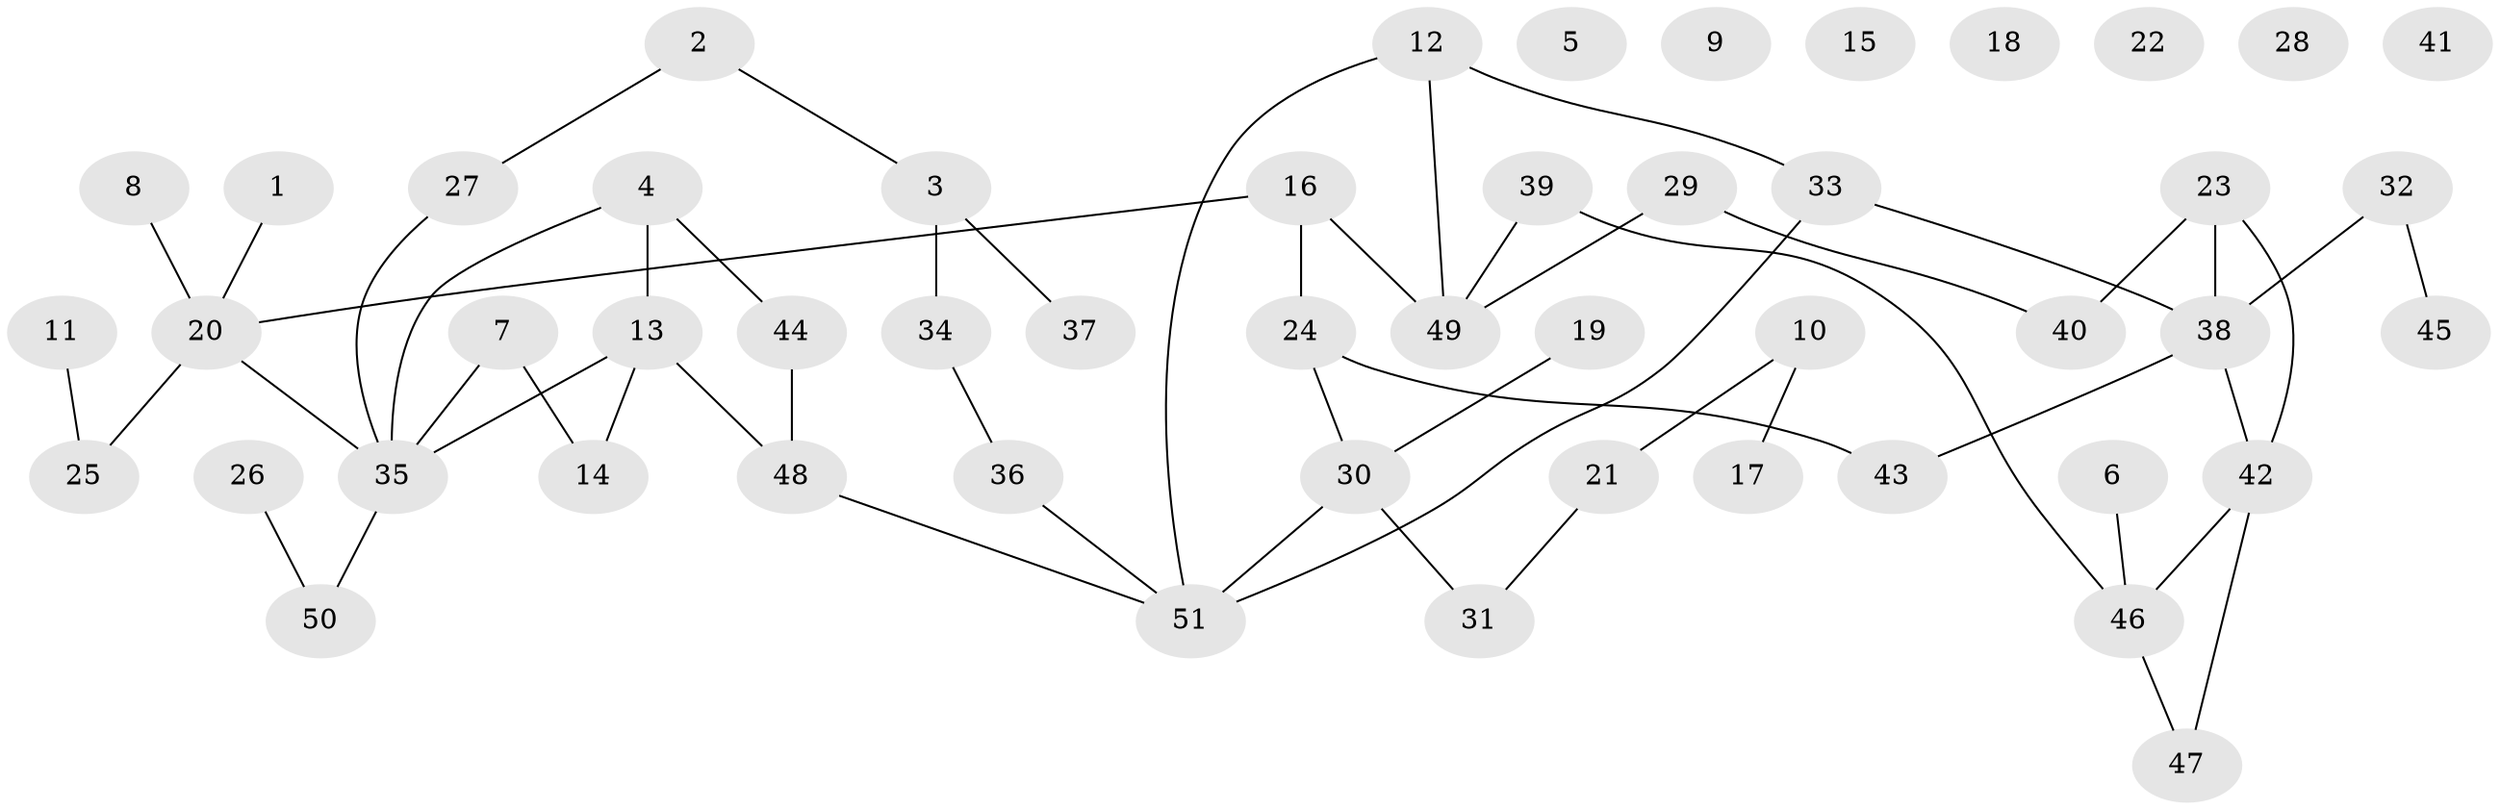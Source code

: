 // coarse degree distribution, {0: 0.28, 1: 0.16, 2: 0.28, 3: 0.12, 4: 0.12, 7: 0.04}
// Generated by graph-tools (version 1.1) at 2025/42/03/04/25 21:42:27]
// undirected, 51 vertices, 55 edges
graph export_dot {
graph [start="1"]
  node [color=gray90,style=filled];
  1;
  2;
  3;
  4;
  5;
  6;
  7;
  8;
  9;
  10;
  11;
  12;
  13;
  14;
  15;
  16;
  17;
  18;
  19;
  20;
  21;
  22;
  23;
  24;
  25;
  26;
  27;
  28;
  29;
  30;
  31;
  32;
  33;
  34;
  35;
  36;
  37;
  38;
  39;
  40;
  41;
  42;
  43;
  44;
  45;
  46;
  47;
  48;
  49;
  50;
  51;
  1 -- 20;
  2 -- 3;
  2 -- 27;
  3 -- 34;
  3 -- 37;
  4 -- 13;
  4 -- 35;
  4 -- 44;
  6 -- 46;
  7 -- 14;
  7 -- 35;
  8 -- 20;
  10 -- 17;
  10 -- 21;
  11 -- 25;
  12 -- 33;
  12 -- 49;
  12 -- 51;
  13 -- 14;
  13 -- 35;
  13 -- 48;
  16 -- 20;
  16 -- 24;
  16 -- 49;
  19 -- 30;
  20 -- 25;
  20 -- 35;
  21 -- 31;
  23 -- 38;
  23 -- 40;
  23 -- 42;
  24 -- 30;
  24 -- 43;
  26 -- 50;
  27 -- 35;
  29 -- 40;
  29 -- 49;
  30 -- 31;
  30 -- 51;
  32 -- 38;
  32 -- 45;
  33 -- 38;
  33 -- 51;
  34 -- 36;
  35 -- 50;
  36 -- 51;
  38 -- 42;
  38 -- 43;
  39 -- 46;
  39 -- 49;
  42 -- 46;
  42 -- 47;
  44 -- 48;
  46 -- 47;
  48 -- 51;
}
